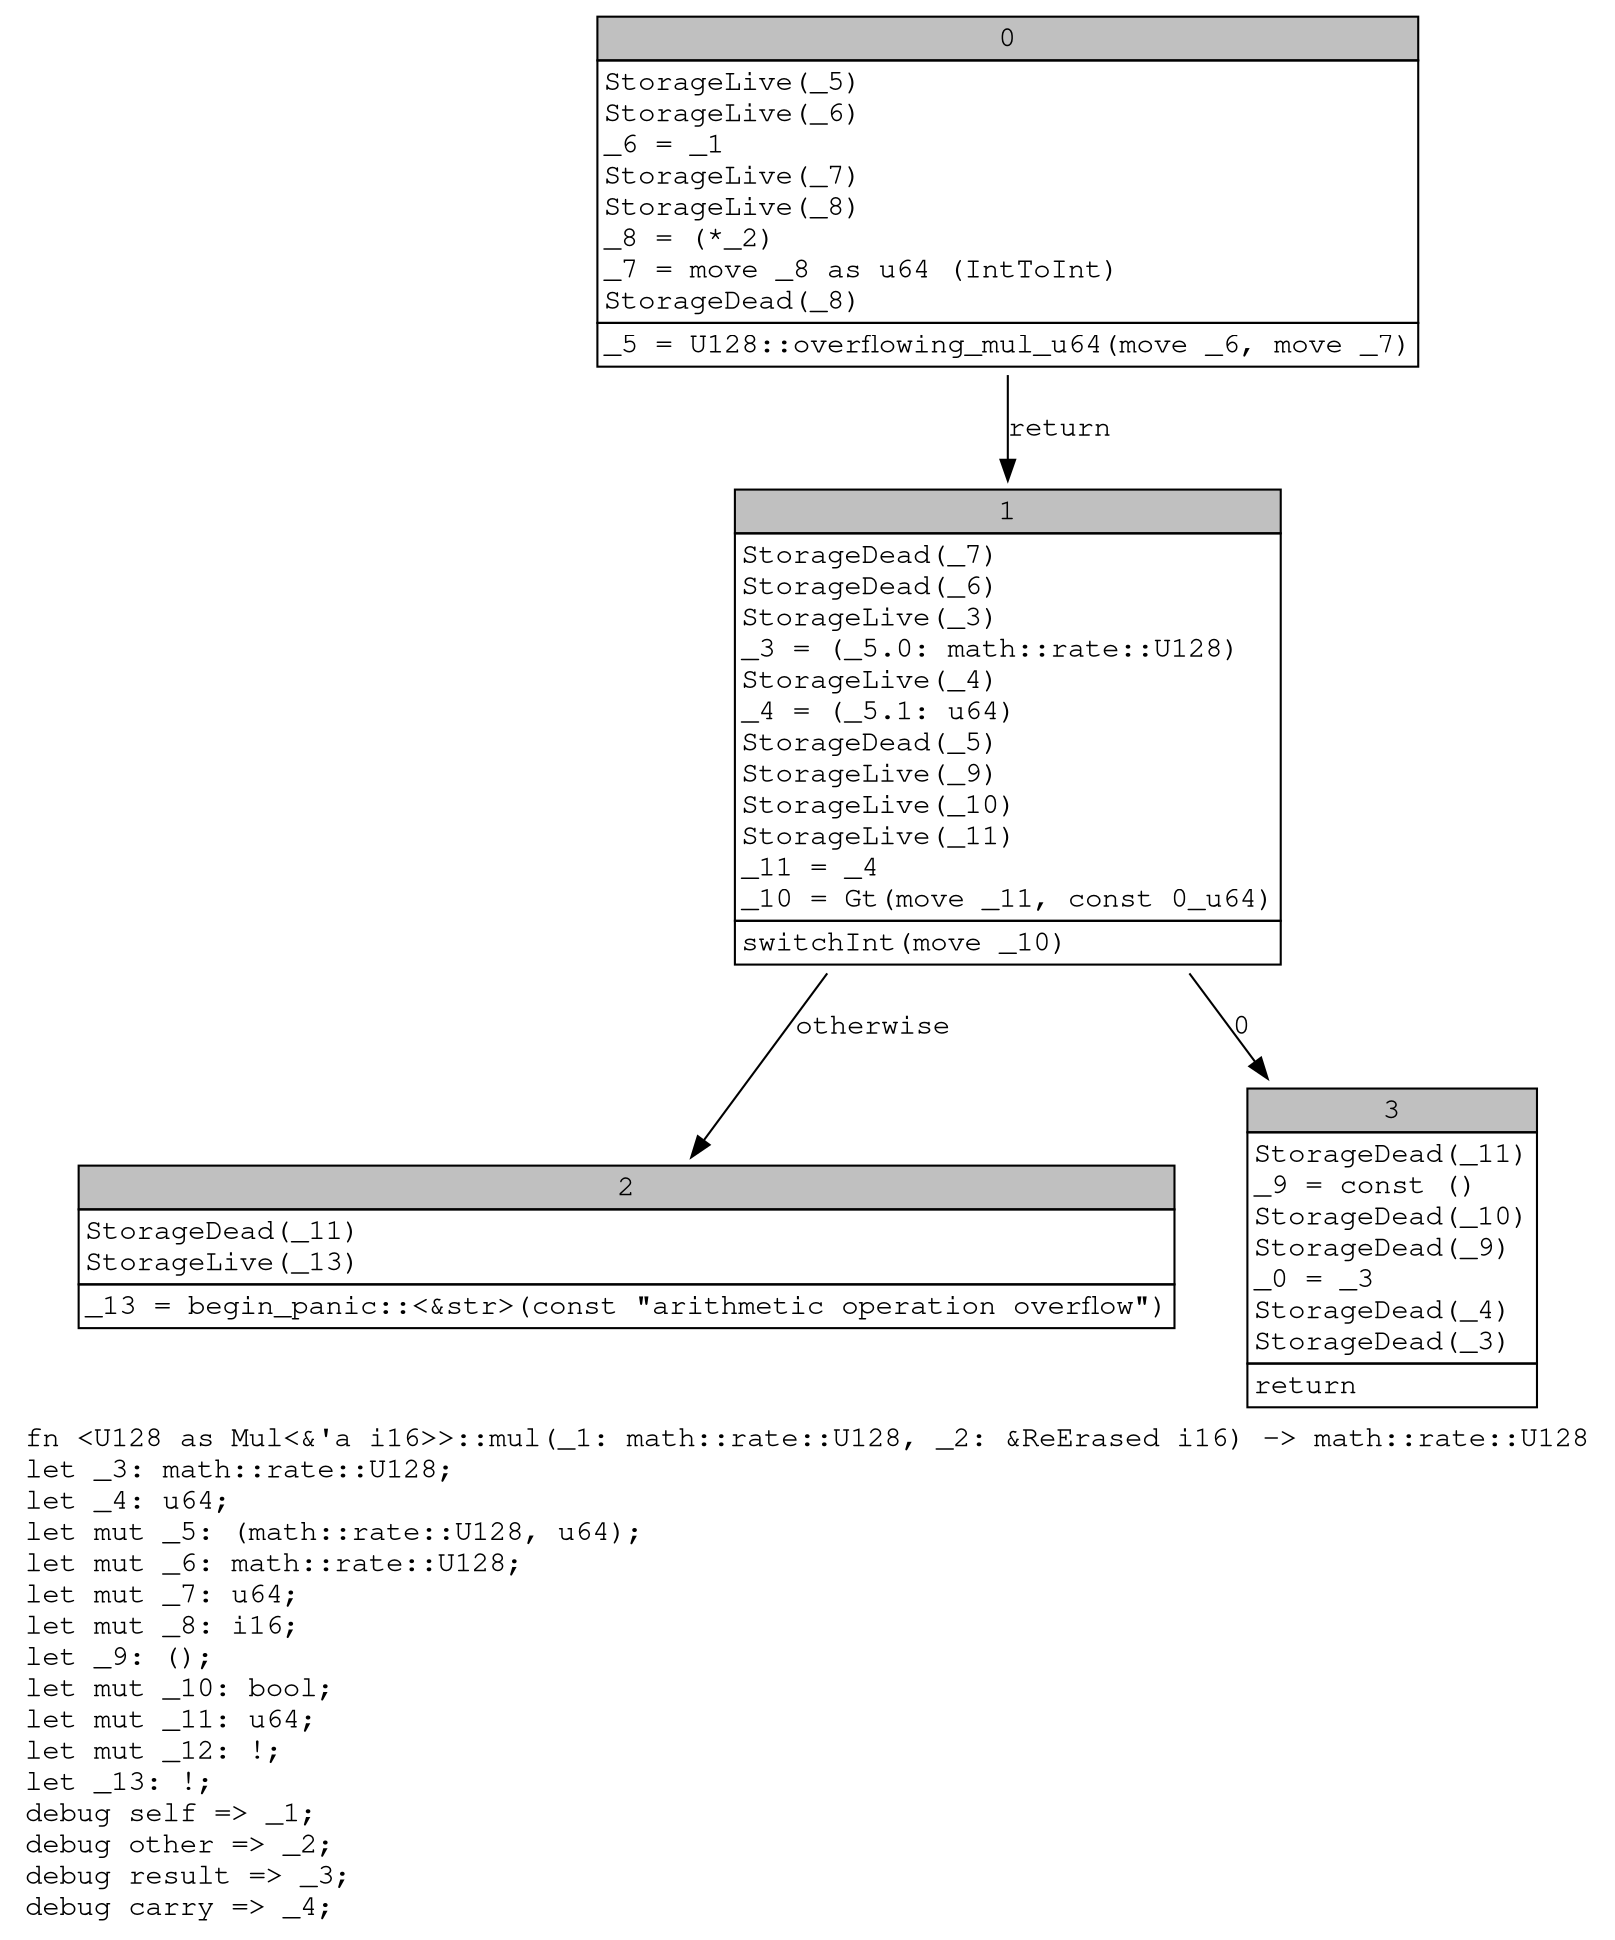 digraph Mir_0_1758 {
    graph [fontname="Courier, monospace"];
    node [fontname="Courier, monospace"];
    edge [fontname="Courier, monospace"];
    label=<fn &lt;U128 as Mul&lt;&amp;'a i16&gt;&gt;::mul(_1: math::rate::U128, _2: &amp;ReErased i16) -&gt; math::rate::U128<br align="left"/>let _3: math::rate::U128;<br align="left"/>let _4: u64;<br align="left"/>let mut _5: (math::rate::U128, u64);<br align="left"/>let mut _6: math::rate::U128;<br align="left"/>let mut _7: u64;<br align="left"/>let mut _8: i16;<br align="left"/>let _9: ();<br align="left"/>let mut _10: bool;<br align="left"/>let mut _11: u64;<br align="left"/>let mut _12: !;<br align="left"/>let _13: !;<br align="left"/>debug self =&gt; _1;<br align="left"/>debug other =&gt; _2;<br align="left"/>debug result =&gt; _3;<br align="left"/>debug carry =&gt; _4;<br align="left"/>>;
    bb0__0_1758 [shape="none", label=<<table border="0" cellborder="1" cellspacing="0"><tr><td bgcolor="gray" align="center" colspan="1">0</td></tr><tr><td align="left" balign="left">StorageLive(_5)<br/>StorageLive(_6)<br/>_6 = _1<br/>StorageLive(_7)<br/>StorageLive(_8)<br/>_8 = (*_2)<br/>_7 = move _8 as u64 (IntToInt)<br/>StorageDead(_8)<br/></td></tr><tr><td align="left">_5 = U128::overflowing_mul_u64(move _6, move _7)</td></tr></table>>];
    bb1__0_1758 [shape="none", label=<<table border="0" cellborder="1" cellspacing="0"><tr><td bgcolor="gray" align="center" colspan="1">1</td></tr><tr><td align="left" balign="left">StorageDead(_7)<br/>StorageDead(_6)<br/>StorageLive(_3)<br/>_3 = (_5.0: math::rate::U128)<br/>StorageLive(_4)<br/>_4 = (_5.1: u64)<br/>StorageDead(_5)<br/>StorageLive(_9)<br/>StorageLive(_10)<br/>StorageLive(_11)<br/>_11 = _4<br/>_10 = Gt(move _11, const 0_u64)<br/></td></tr><tr><td align="left">switchInt(move _10)</td></tr></table>>];
    bb2__0_1758 [shape="none", label=<<table border="0" cellborder="1" cellspacing="0"><tr><td bgcolor="gray" align="center" colspan="1">2</td></tr><tr><td align="left" balign="left">StorageDead(_11)<br/>StorageLive(_13)<br/></td></tr><tr><td align="left">_13 = begin_panic::&lt;&amp;str&gt;(const &quot;arithmetic operation overflow&quot;)</td></tr></table>>];
    bb3__0_1758 [shape="none", label=<<table border="0" cellborder="1" cellspacing="0"><tr><td bgcolor="gray" align="center" colspan="1">3</td></tr><tr><td align="left" balign="left">StorageDead(_11)<br/>_9 = const ()<br/>StorageDead(_10)<br/>StorageDead(_9)<br/>_0 = _3<br/>StorageDead(_4)<br/>StorageDead(_3)<br/></td></tr><tr><td align="left">return</td></tr></table>>];
    bb0__0_1758 -> bb1__0_1758 [label="return"];
    bb1__0_1758 -> bb3__0_1758 [label="0"];
    bb1__0_1758 -> bb2__0_1758 [label="otherwise"];
}
